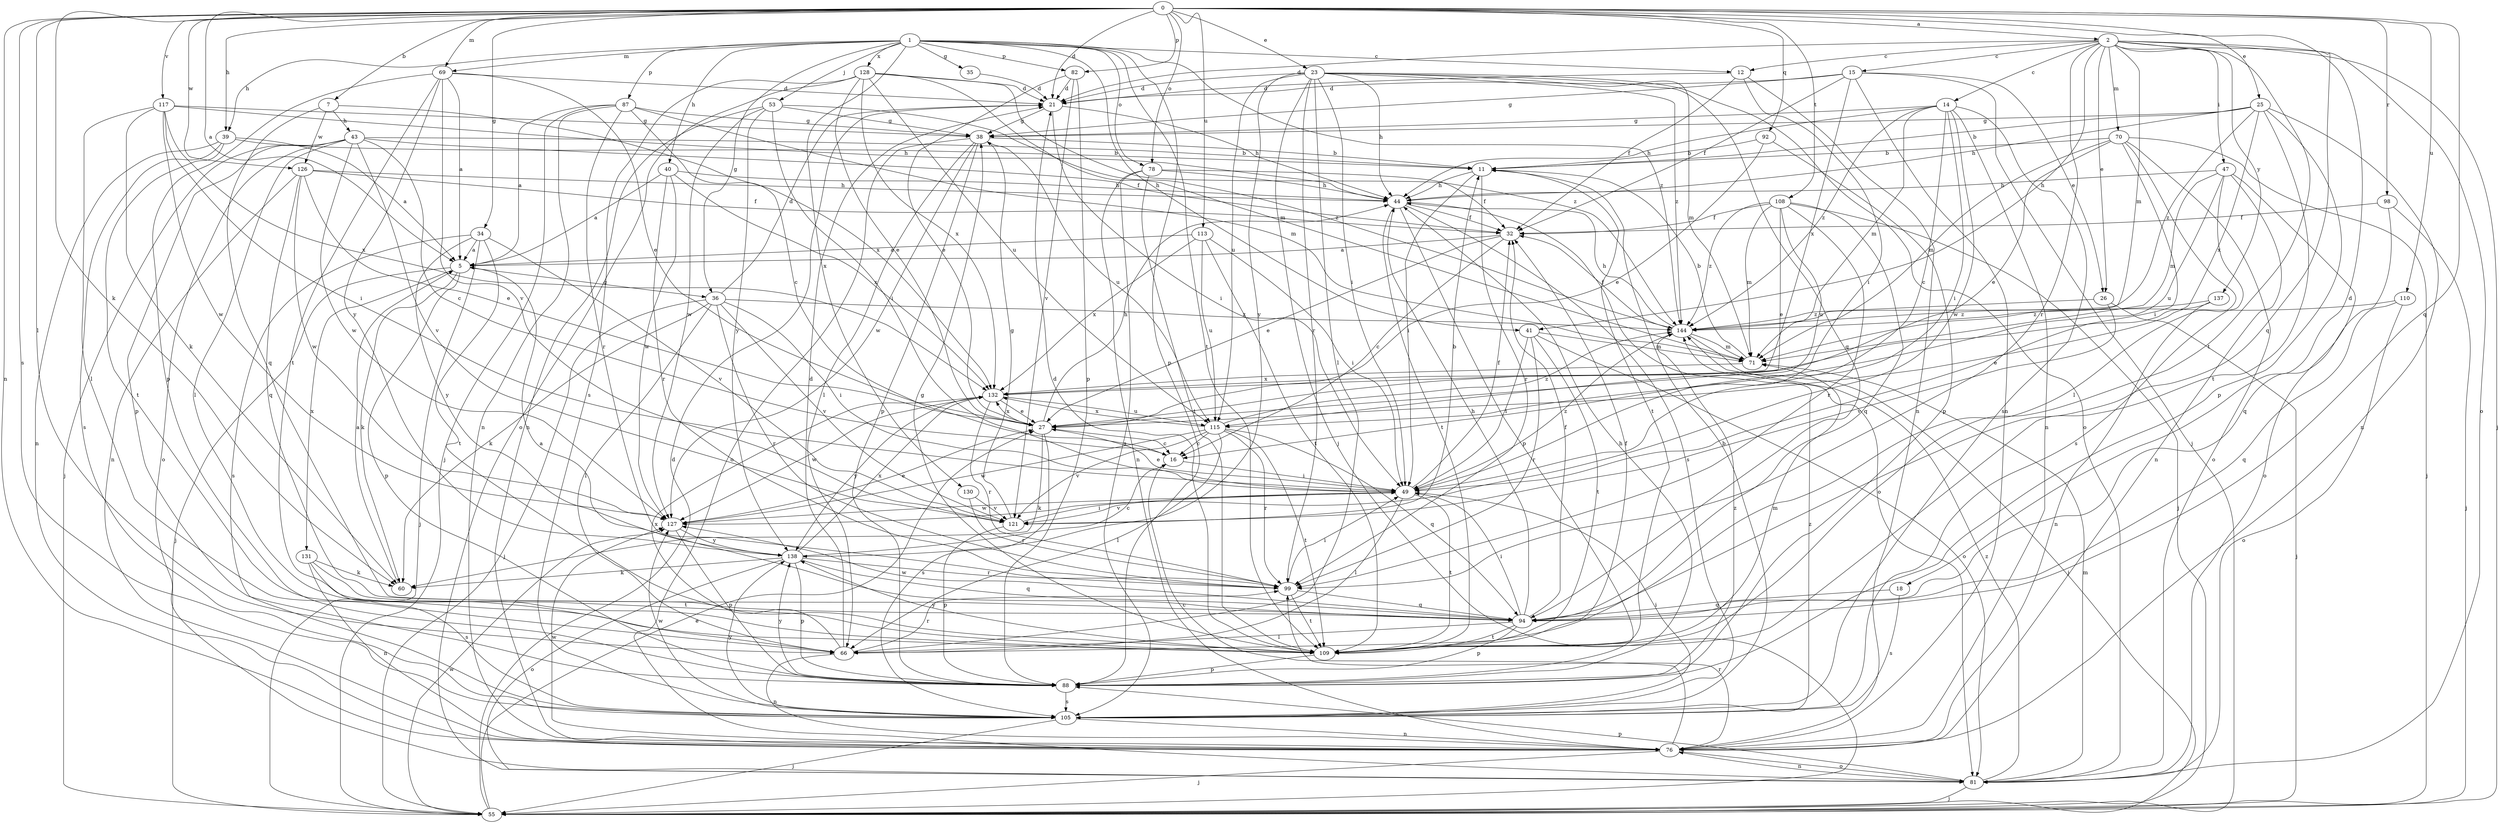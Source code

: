 strict digraph  {
0;
1;
2;
5;
7;
11;
12;
14;
15;
16;
18;
21;
23;
25;
26;
27;
32;
34;
35;
36;
38;
39;
40;
41;
43;
44;
47;
49;
53;
55;
60;
66;
69;
70;
71;
76;
78;
81;
82;
87;
88;
92;
94;
98;
99;
105;
108;
109;
110;
113;
115;
117;
121;
126;
127;
128;
130;
131;
132;
137;
138;
144;
0 -> 2  [label=a];
0 -> 5  [label=a];
0 -> 7  [label=b];
0 -> 18  [label=d];
0 -> 21  [label=d];
0 -> 23  [label=e];
0 -> 25  [label=e];
0 -> 34  [label=g];
0 -> 39  [label=h];
0 -> 60  [label=k];
0 -> 66  [label=l];
0 -> 69  [label=m];
0 -> 76  [label=n];
0 -> 78  [label=o];
0 -> 82  [label=p];
0 -> 92  [label=q];
0 -> 94  [label=q];
0 -> 98  [label=r];
0 -> 105  [label=s];
0 -> 108  [label=t];
0 -> 110  [label=u];
0 -> 113  [label=u];
0 -> 117  [label=v];
0 -> 126  [label=w];
1 -> 12  [label=c];
1 -> 35  [label=g];
1 -> 36  [label=g];
1 -> 39  [label=h];
1 -> 40  [label=h];
1 -> 41  [label=h];
1 -> 53  [label=j];
1 -> 69  [label=m];
1 -> 78  [label=o];
1 -> 82  [label=p];
1 -> 87  [label=p];
1 -> 88  [label=p];
1 -> 109  [label=t];
1 -> 128  [label=x];
1 -> 130  [label=x];
1 -> 144  [label=z];
2 -> 12  [label=c];
2 -> 14  [label=c];
2 -> 15  [label=c];
2 -> 21  [label=d];
2 -> 26  [label=e];
2 -> 41  [label=h];
2 -> 47  [label=i];
2 -> 55  [label=j];
2 -> 70  [label=m];
2 -> 71  [label=m];
2 -> 81  [label=o];
2 -> 94  [label=q];
2 -> 99  [label=r];
2 -> 109  [label=t];
2 -> 137  [label=y];
5 -> 36  [label=g];
5 -> 55  [label=j];
5 -> 60  [label=k];
5 -> 88  [label=p];
5 -> 131  [label=x];
7 -> 43  [label=h];
7 -> 94  [label=q];
7 -> 126  [label=w];
7 -> 132  [label=x];
11 -> 44  [label=h];
11 -> 49  [label=i];
11 -> 99  [label=r];
11 -> 109  [label=t];
12 -> 21  [label=d];
12 -> 32  [label=f];
12 -> 49  [label=i];
12 -> 76  [label=n];
14 -> 16  [label=c];
14 -> 38  [label=g];
14 -> 44  [label=h];
14 -> 49  [label=i];
14 -> 71  [label=m];
14 -> 76  [label=n];
14 -> 105  [label=s];
14 -> 127  [label=w];
14 -> 144  [label=z];
15 -> 21  [label=d];
15 -> 26  [label=e];
15 -> 32  [label=f];
15 -> 38  [label=g];
15 -> 55  [label=j];
15 -> 76  [label=n];
15 -> 132  [label=x];
16 -> 49  [label=i];
18 -> 94  [label=q];
18 -> 105  [label=s];
21 -> 38  [label=g];
21 -> 44  [label=h];
21 -> 49  [label=i];
23 -> 21  [label=d];
23 -> 44  [label=h];
23 -> 49  [label=i];
23 -> 55  [label=j];
23 -> 66  [label=l];
23 -> 71  [label=m];
23 -> 81  [label=o];
23 -> 94  [label=q];
23 -> 99  [label=r];
23 -> 115  [label=u];
23 -> 138  [label=y];
23 -> 144  [label=z];
25 -> 11  [label=b];
25 -> 38  [label=g];
25 -> 44  [label=h];
25 -> 76  [label=n];
25 -> 88  [label=p];
25 -> 109  [label=t];
25 -> 132  [label=x];
25 -> 144  [label=z];
26 -> 55  [label=j];
26 -> 121  [label=v];
26 -> 144  [label=z];
27 -> 16  [label=c];
27 -> 44  [label=h];
27 -> 60  [label=k];
27 -> 105  [label=s];
27 -> 132  [label=x];
32 -> 5  [label=a];
32 -> 16  [label=c];
32 -> 27  [label=e];
34 -> 5  [label=a];
34 -> 55  [label=j];
34 -> 105  [label=s];
34 -> 109  [label=t];
34 -> 121  [label=v];
34 -> 138  [label=y];
35 -> 21  [label=d];
36 -> 21  [label=d];
36 -> 49  [label=i];
36 -> 55  [label=j];
36 -> 60  [label=k];
36 -> 66  [label=l];
36 -> 99  [label=r];
36 -> 121  [label=v];
36 -> 144  [label=z];
38 -> 11  [label=b];
38 -> 66  [label=l];
38 -> 81  [label=o];
38 -> 88  [label=p];
38 -> 115  [label=u];
38 -> 127  [label=w];
39 -> 5  [label=a];
39 -> 11  [label=b];
39 -> 76  [label=n];
39 -> 105  [label=s];
39 -> 109  [label=t];
40 -> 5  [label=a];
40 -> 44  [label=h];
40 -> 99  [label=r];
40 -> 127  [label=w];
40 -> 132  [label=x];
41 -> 49  [label=i];
41 -> 71  [label=m];
41 -> 81  [label=o];
41 -> 99  [label=r];
41 -> 109  [label=t];
43 -> 11  [label=b];
43 -> 16  [label=c];
43 -> 32  [label=f];
43 -> 55  [label=j];
43 -> 66  [label=l];
43 -> 81  [label=o];
43 -> 88  [label=p];
43 -> 121  [label=v];
43 -> 127  [label=w];
44 -> 32  [label=f];
44 -> 81  [label=o];
44 -> 88  [label=p];
44 -> 105  [label=s];
44 -> 109  [label=t];
47 -> 44  [label=h];
47 -> 71  [label=m];
47 -> 76  [label=n];
47 -> 81  [label=o];
47 -> 105  [label=s];
47 -> 115  [label=u];
49 -> 27  [label=e];
49 -> 32  [label=f];
49 -> 66  [label=l];
49 -> 109  [label=t];
49 -> 121  [label=v];
49 -> 127  [label=w];
49 -> 144  [label=z];
53 -> 38  [label=g];
53 -> 49  [label=i];
53 -> 76  [label=n];
53 -> 127  [label=w];
53 -> 138  [label=y];
53 -> 144  [label=z];
55 -> 21  [label=d];
55 -> 27  [label=e];
55 -> 127  [label=w];
60 -> 5  [label=a];
66 -> 21  [label=d];
66 -> 76  [label=n];
66 -> 99  [label=r];
66 -> 132  [label=x];
69 -> 5  [label=a];
69 -> 21  [label=d];
69 -> 27  [label=e];
69 -> 88  [label=p];
69 -> 109  [label=t];
69 -> 121  [label=v];
69 -> 138  [label=y];
70 -> 11  [label=b];
70 -> 27  [label=e];
70 -> 49  [label=i];
70 -> 55  [label=j];
70 -> 66  [label=l];
70 -> 71  [label=m];
70 -> 81  [label=o];
71 -> 11  [label=b];
71 -> 132  [label=x];
76 -> 16  [label=c];
76 -> 55  [label=j];
76 -> 81  [label=o];
76 -> 99  [label=r];
76 -> 127  [label=w];
78 -> 32  [label=f];
78 -> 44  [label=h];
78 -> 76  [label=n];
78 -> 105  [label=s];
78 -> 109  [label=t];
81 -> 55  [label=j];
81 -> 71  [label=m];
81 -> 76  [label=n];
81 -> 88  [label=p];
81 -> 144  [label=z];
82 -> 21  [label=d];
82 -> 27  [label=e];
82 -> 88  [label=p];
82 -> 121  [label=v];
87 -> 5  [label=a];
87 -> 16  [label=c];
87 -> 38  [label=g];
87 -> 55  [label=j];
87 -> 71  [label=m];
87 -> 76  [label=n];
87 -> 99  [label=r];
88 -> 44  [label=h];
88 -> 105  [label=s];
88 -> 138  [label=y];
88 -> 144  [label=z];
92 -> 11  [label=b];
92 -> 27  [label=e];
92 -> 88  [label=p];
94 -> 5  [label=a];
94 -> 32  [label=f];
94 -> 44  [label=h];
94 -> 49  [label=i];
94 -> 66  [label=l];
94 -> 88  [label=p];
94 -> 109  [label=t];
94 -> 127  [label=w];
98 -> 32  [label=f];
98 -> 55  [label=j];
98 -> 94  [label=q];
99 -> 49  [label=i];
99 -> 94  [label=q];
99 -> 109  [label=t];
105 -> 11  [label=b];
105 -> 49  [label=i];
105 -> 55  [label=j];
105 -> 76  [label=n];
105 -> 127  [label=w];
105 -> 138  [label=y];
105 -> 144  [label=z];
108 -> 27  [label=e];
108 -> 32  [label=f];
108 -> 55  [label=j];
108 -> 71  [label=m];
108 -> 94  [label=q];
108 -> 99  [label=r];
108 -> 115  [label=u];
108 -> 144  [label=z];
109 -> 21  [label=d];
109 -> 32  [label=f];
109 -> 38  [label=g];
109 -> 71  [label=m];
109 -> 88  [label=p];
109 -> 138  [label=y];
110 -> 81  [label=o];
110 -> 94  [label=q];
110 -> 144  [label=z];
113 -> 5  [label=a];
113 -> 49  [label=i];
113 -> 109  [label=t];
113 -> 115  [label=u];
113 -> 132  [label=x];
115 -> 16  [label=c];
115 -> 66  [label=l];
115 -> 94  [label=q];
115 -> 99  [label=r];
115 -> 109  [label=t];
115 -> 121  [label=v];
115 -> 127  [label=w];
115 -> 132  [label=x];
115 -> 144  [label=z];
117 -> 38  [label=g];
117 -> 44  [label=h];
117 -> 49  [label=i];
117 -> 60  [label=k];
117 -> 66  [label=l];
117 -> 127  [label=w];
117 -> 132  [label=x];
121 -> 11  [label=b];
121 -> 38  [label=g];
121 -> 49  [label=i];
121 -> 88  [label=p];
126 -> 27  [label=e];
126 -> 32  [label=f];
126 -> 44  [label=h];
126 -> 76  [label=n];
126 -> 94  [label=q];
126 -> 127  [label=w];
127 -> 27  [label=e];
127 -> 88  [label=p];
127 -> 138  [label=y];
128 -> 21  [label=d];
128 -> 27  [label=e];
128 -> 71  [label=m];
128 -> 81  [label=o];
128 -> 105  [label=s];
128 -> 115  [label=u];
128 -> 132  [label=x];
128 -> 144  [label=z];
130 -> 99  [label=r];
130 -> 121  [label=v];
131 -> 60  [label=k];
131 -> 76  [label=n];
131 -> 105  [label=s];
131 -> 109  [label=t];
132 -> 27  [label=e];
132 -> 99  [label=r];
132 -> 115  [label=u];
132 -> 127  [label=w];
132 -> 138  [label=y];
137 -> 27  [label=e];
137 -> 76  [label=n];
137 -> 144  [label=z];
138 -> 16  [label=c];
138 -> 60  [label=k];
138 -> 81  [label=o];
138 -> 88  [label=p];
138 -> 94  [label=q];
138 -> 99  [label=r];
138 -> 132  [label=x];
144 -> 32  [label=f];
144 -> 44  [label=h];
144 -> 55  [label=j];
144 -> 71  [label=m];
}
